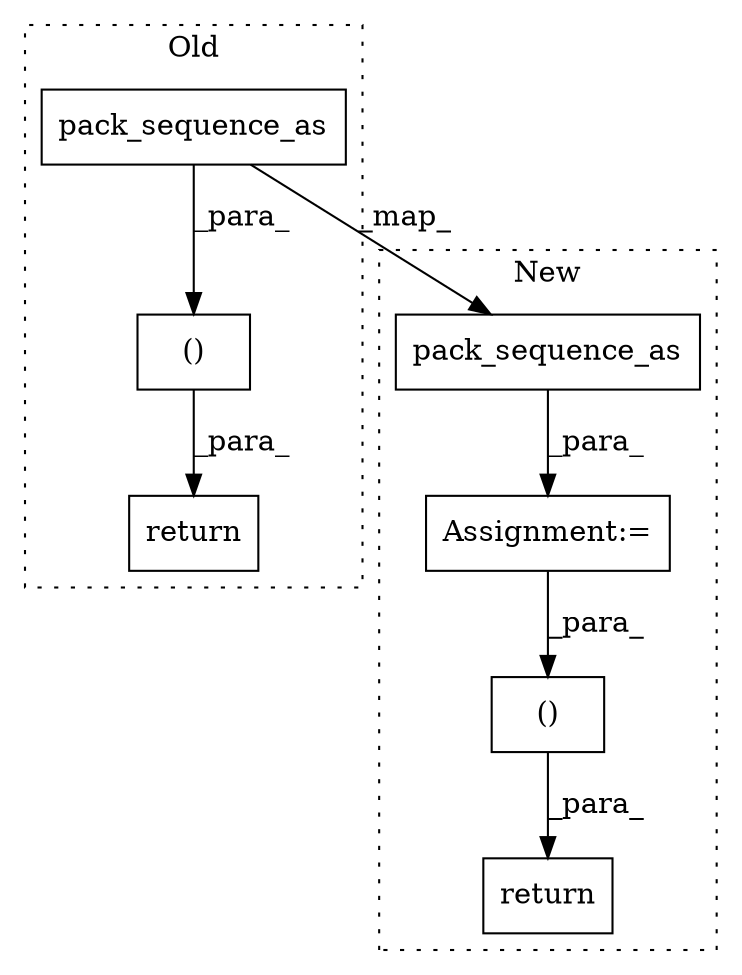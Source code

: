 digraph G {
subgraph cluster0 {
1 [label="pack_sequence_as" a="32" s="2005,2058" l="17,1" shape="box"];
4 [label="()" a="106" s="2000" l="85" shape="box"];
7 [label="return" a="41" s="1988" l="12" shape="box"];
label = "Old";
style="dotted";
}
subgraph cluster1 {
2 [label="pack_sequence_as" a="32" s="2095,2155" l="17,1" shape="box"];
3 [label="()" a="106" s="2174" l="40" shape="box"];
5 [label="Assignment:=" a="7" s="2089" l="1" shape="box"];
6 [label="return" a="41" s="2162" l="12" shape="box"];
label = "New";
style="dotted";
}
1 -> 2 [label="_map_"];
1 -> 4 [label="_para_"];
2 -> 5 [label="_para_"];
3 -> 6 [label="_para_"];
4 -> 7 [label="_para_"];
5 -> 3 [label="_para_"];
}